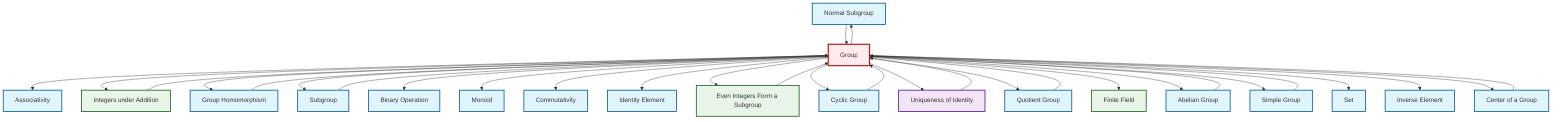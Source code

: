 graph TD
    classDef definition fill:#e1f5fe,stroke:#01579b,stroke-width:2px
    classDef theorem fill:#f3e5f5,stroke:#4a148c,stroke-width:2px
    classDef axiom fill:#fff3e0,stroke:#e65100,stroke-width:2px
    classDef example fill:#e8f5e9,stroke:#1b5e20,stroke-width:2px
    classDef current fill:#ffebee,stroke:#b71c1c,stroke-width:3px
    def-normal-subgroup["Normal Subgroup"]:::definition
    ex-finite-field["Finite Field"]:::example
    def-simple-group["Simple Group"]:::definition
    def-subgroup["Subgroup"]:::definition
    def-identity-element["Identity Element"]:::definition
    def-center-of-group["Center of a Group"]:::definition
    def-binary-operation["Binary Operation"]:::definition
    def-commutativity["Commutativity"]:::definition
    def-set["Set"]:::definition
    ex-even-integers-subgroup["Even Integers Form a Subgroup"]:::example
    def-monoid["Monoid"]:::definition
    def-associativity["Associativity"]:::definition
    def-quotient-group["Quotient Group"]:::definition
    def-inverse-element["Inverse Element"]:::definition
    ex-integers-addition["Integers under Addition"]:::example
    def-cyclic-group["Cyclic Group"]:::definition
    def-group["Group"]:::definition
    def-homomorphism["Group Homomorphism"]:::definition
    def-abelian-group["Abelian Group"]:::definition
    thm-unique-identity["Uniqueness of Identity"]:::theorem
    def-group --> def-associativity
    def-group --> ex-integers-addition
    def-group --> def-homomorphism
    def-group --> def-subgroup
    def-simple-group --> def-group
    def-group --> def-binary-operation
    def-group --> def-monoid
    def-subgroup --> def-group
    def-group --> def-commutativity
    def-homomorphism --> def-group
    def-group --> def-identity-element
    def-normal-subgroup --> def-group
    ex-integers-addition --> def-group
    def-group --> def-normal-subgroup
    def-group --> ex-even-integers-subgroup
    def-quotient-group --> def-group
    def-cyclic-group --> def-group
    def-group --> def-cyclic-group
    def-group --> thm-unique-identity
    ex-even-integers-subgroup --> def-group
    def-group --> def-quotient-group
    def-abelian-group --> def-group
    def-group --> ex-finite-field
    def-group --> def-abelian-group
    def-group --> def-simple-group
    def-group --> def-set
    thm-unique-identity --> def-group
    def-group --> def-inverse-element
    def-center-of-group --> def-group
    def-group --> def-center-of-group
    class def-group current